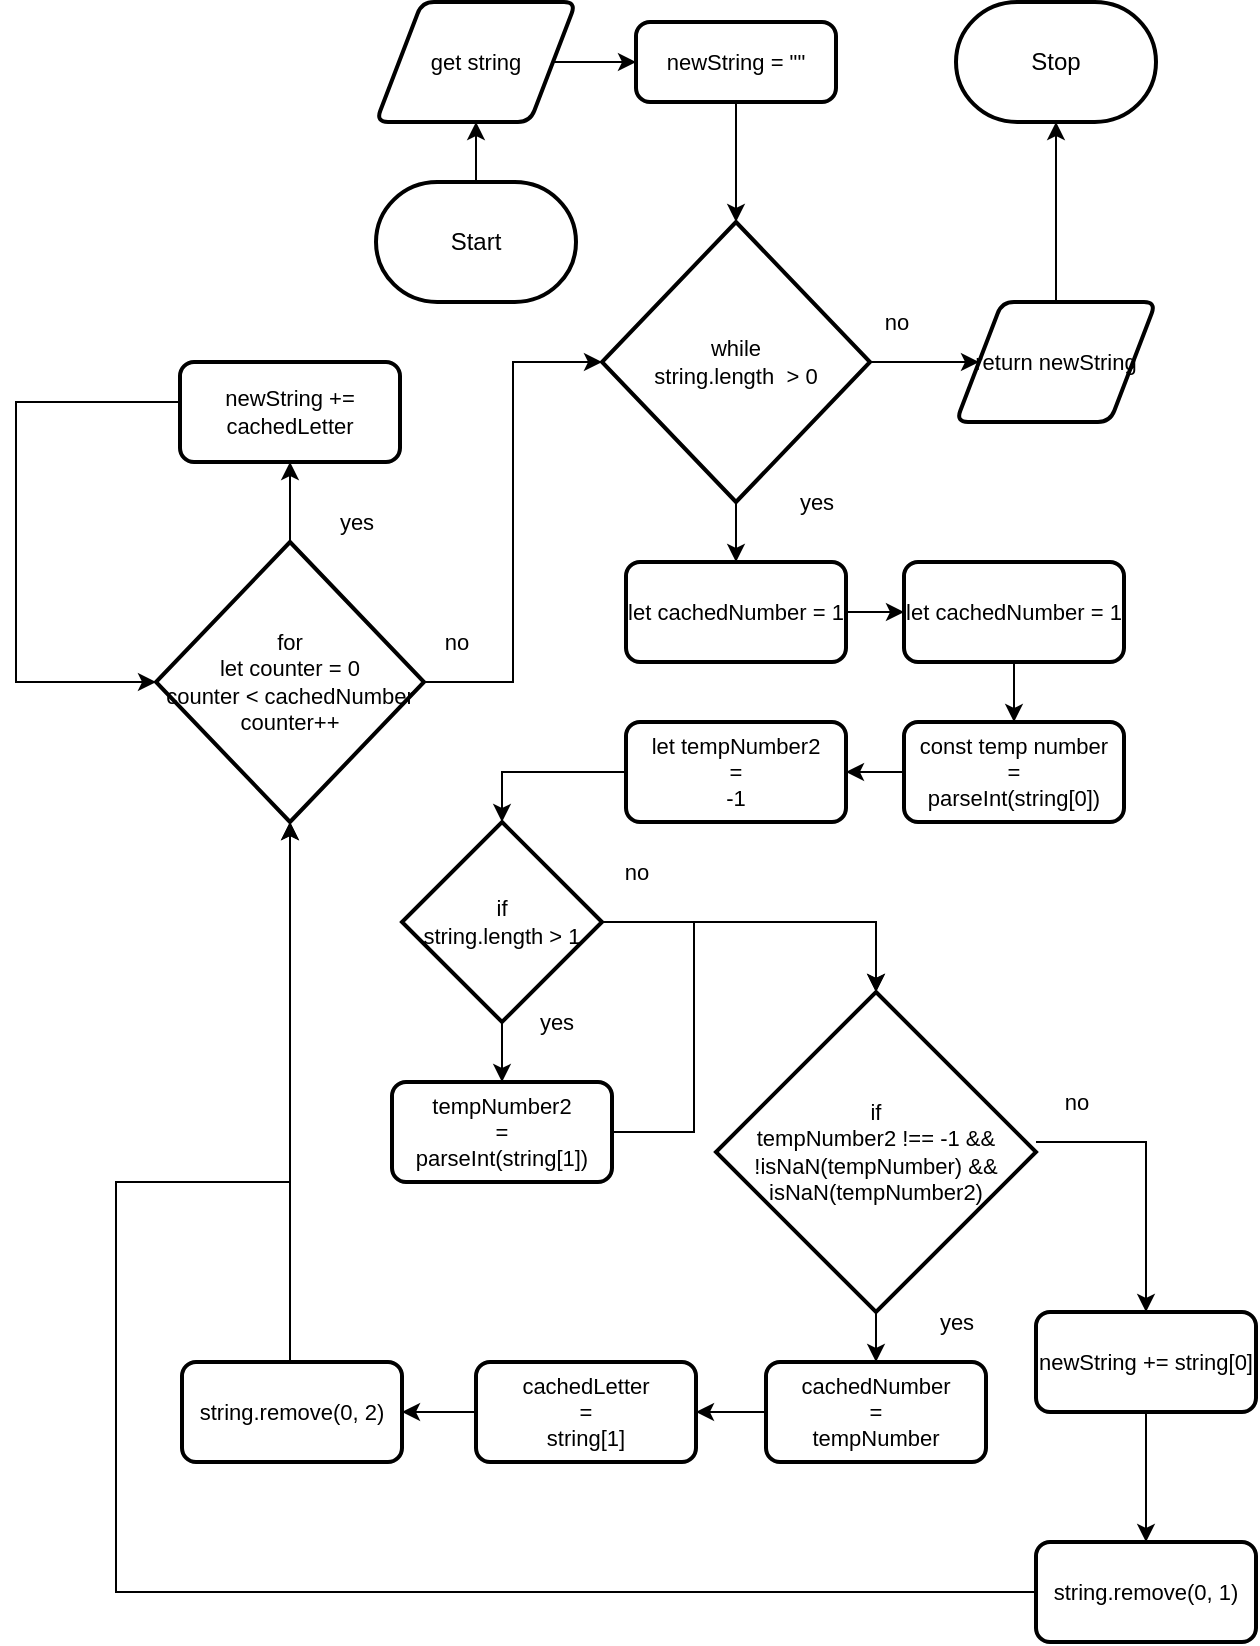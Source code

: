 <mxfile>
    <diagram id="kENTCnjrzqELPKcb2AT4" name="Page-1">
        <mxGraphModel dx="1432" dy="658" grid="1" gridSize="10" guides="1" tooltips="1" connect="1" arrows="1" fold="1" page="1" pageScale="1" pageWidth="827" pageHeight="1169" math="0" shadow="0">
            <root>
                <mxCell id="0"/>
                <mxCell id="1" parent="0"/>
                <mxCell id="10" style="edgeStyle=orthogonalEdgeStyle;shape=connector;rounded=0;html=1;labelBackgroundColor=default;strokeColor=default;fontFamily=Helvetica;fontSize=11;fontColor=default;endArrow=classic;" edge="1" parent="1" source="3" target="9">
                    <mxGeometry relative="1" as="geometry"/>
                </mxCell>
                <mxCell id="3" value="Start" style="strokeWidth=2;html=1;shape=mxgraph.flowchart.terminator;whiteSpace=wrap;" vertex="1" parent="1">
                    <mxGeometry x="150" y="360" width="100" height="60" as="geometry"/>
                </mxCell>
                <mxCell id="4" value="Stop" style="strokeWidth=2;html=1;shape=mxgraph.flowchart.terminator;whiteSpace=wrap;" vertex="1" parent="1">
                    <mxGeometry x="440" y="270" width="100" height="60" as="geometry"/>
                </mxCell>
                <mxCell id="34" style="edgeStyle=orthogonalEdgeStyle;shape=connector;rounded=0;html=1;entryX=0;entryY=0.5;entryDx=0;entryDy=0;labelBackgroundColor=default;strokeColor=default;fontFamily=Helvetica;fontSize=11;fontColor=default;endArrow=classic;" edge="1" parent="1" source="9" target="11">
                    <mxGeometry relative="1" as="geometry"/>
                </mxCell>
                <mxCell id="9" value="get string" style="shape=parallelogram;html=1;strokeWidth=2;perimeter=parallelogramPerimeter;whiteSpace=wrap;rounded=1;arcSize=12;size=0.23;fontFamily=Helvetica;fontSize=11;fontColor=default;" vertex="1" parent="1">
                    <mxGeometry x="150" y="270" width="100" height="60" as="geometry"/>
                </mxCell>
                <mxCell id="14" style="edgeStyle=orthogonalEdgeStyle;shape=connector;rounded=0;html=1;entryX=0.5;entryY=0;entryDx=0;entryDy=0;entryPerimeter=0;labelBackgroundColor=default;strokeColor=default;fontFamily=Helvetica;fontSize=11;fontColor=default;endArrow=classic;" edge="1" parent="1" source="11" target="13">
                    <mxGeometry relative="1" as="geometry"/>
                </mxCell>
                <mxCell id="11" value="newString = &quot;&quot;" style="rounded=1;whiteSpace=wrap;html=1;absoluteArcSize=1;arcSize=14;strokeWidth=2;fontFamily=Helvetica;fontSize=11;fontColor=default;" vertex="1" parent="1">
                    <mxGeometry x="280" y="280" width="100" height="40" as="geometry"/>
                </mxCell>
                <mxCell id="18" style="edgeStyle=orthogonalEdgeStyle;shape=connector;rounded=0;html=1;labelBackgroundColor=default;strokeColor=default;fontFamily=Helvetica;fontSize=11;fontColor=default;endArrow=classic;" edge="1" parent="1" source="13" target="17">
                    <mxGeometry relative="1" as="geometry"/>
                </mxCell>
                <mxCell id="60" style="edgeStyle=orthogonalEdgeStyle;shape=connector;rounded=0;html=1;entryX=0;entryY=0.5;entryDx=0;entryDy=0;labelBackgroundColor=default;strokeColor=default;fontFamily=Helvetica;fontSize=11;fontColor=default;endArrow=classic;" edge="1" parent="1" source="13" target="59">
                    <mxGeometry relative="1" as="geometry"/>
                </mxCell>
                <mxCell id="13" value="while&lt;br&gt;string.length&amp;nbsp; &amp;gt; 0" style="strokeWidth=2;html=1;shape=mxgraph.flowchart.decision;whiteSpace=wrap;fontFamily=Helvetica;fontSize=11;fontColor=default;" vertex="1" parent="1">
                    <mxGeometry x="263" y="380" width="134" height="140" as="geometry"/>
                </mxCell>
                <mxCell id="15" value="yes" style="text;html=1;align=center;verticalAlign=middle;resizable=0;points=[];autosize=1;strokeColor=none;fillColor=none;fontSize=11;fontFamily=Helvetica;fontColor=default;" vertex="1" parent="1">
                    <mxGeometry x="350" y="505" width="40" height="30" as="geometry"/>
                </mxCell>
                <mxCell id="16" value="no" style="text;html=1;align=center;verticalAlign=middle;resizable=0;points=[];autosize=1;strokeColor=none;fillColor=none;fontSize=11;fontFamily=Helvetica;fontColor=default;" vertex="1" parent="1">
                    <mxGeometry x="390" y="415" width="40" height="30" as="geometry"/>
                </mxCell>
                <mxCell id="20" style="edgeStyle=orthogonalEdgeStyle;shape=connector;rounded=0;html=1;labelBackgroundColor=default;strokeColor=default;fontFamily=Helvetica;fontSize=11;fontColor=default;endArrow=classic;" edge="1" parent="1" source="17" target="19">
                    <mxGeometry relative="1" as="geometry"/>
                </mxCell>
                <mxCell id="17" value="let cachedNumber = 1" style="rounded=1;whiteSpace=wrap;html=1;absoluteArcSize=1;arcSize=14;strokeWidth=2;fontFamily=Helvetica;fontSize=11;fontColor=default;" vertex="1" parent="1">
                    <mxGeometry x="275" y="550" width="110" height="50" as="geometry"/>
                </mxCell>
                <mxCell id="22" style="edgeStyle=orthogonalEdgeStyle;shape=connector;rounded=0;html=1;labelBackgroundColor=default;strokeColor=default;fontFamily=Helvetica;fontSize=11;fontColor=default;endArrow=classic;" edge="1" parent="1" source="19" target="21">
                    <mxGeometry relative="1" as="geometry"/>
                </mxCell>
                <mxCell id="19" value="let cachedNumber = 1" style="rounded=1;whiteSpace=wrap;html=1;absoluteArcSize=1;arcSize=14;strokeWidth=2;fontFamily=Helvetica;fontSize=11;fontColor=default;" vertex="1" parent="1">
                    <mxGeometry x="414" y="550" width="110" height="50" as="geometry"/>
                </mxCell>
                <mxCell id="24" style="edgeStyle=orthogonalEdgeStyle;shape=connector;rounded=0;html=1;labelBackgroundColor=default;strokeColor=default;fontFamily=Helvetica;fontSize=11;fontColor=default;endArrow=classic;" edge="1" parent="1" source="21" target="23">
                    <mxGeometry relative="1" as="geometry"/>
                </mxCell>
                <mxCell id="21" value="const temp number&lt;br&gt;=&lt;br&gt;parseInt(string[0])" style="rounded=1;whiteSpace=wrap;html=1;absoluteArcSize=1;arcSize=14;strokeWidth=2;fontFamily=Helvetica;fontSize=11;fontColor=default;" vertex="1" parent="1">
                    <mxGeometry x="414" y="630" width="110" height="50" as="geometry"/>
                </mxCell>
                <mxCell id="26" style="edgeStyle=orthogonalEdgeStyle;shape=connector;rounded=0;html=1;entryX=0.5;entryY=0;entryDx=0;entryDy=0;entryPerimeter=0;labelBackgroundColor=default;strokeColor=default;fontFamily=Helvetica;fontSize=11;fontColor=default;endArrow=classic;" edge="1" parent="1" source="23" target="25">
                    <mxGeometry relative="1" as="geometry"/>
                </mxCell>
                <mxCell id="23" value="let tempNumber2&lt;br&gt;=&lt;br&gt;-1" style="rounded=1;whiteSpace=wrap;html=1;absoluteArcSize=1;arcSize=14;strokeWidth=2;fontFamily=Helvetica;fontSize=11;fontColor=default;" vertex="1" parent="1">
                    <mxGeometry x="275" y="630" width="110" height="50" as="geometry"/>
                </mxCell>
                <mxCell id="29" style="edgeStyle=orthogonalEdgeStyle;shape=connector;rounded=0;html=1;labelBackgroundColor=default;strokeColor=default;fontFamily=Helvetica;fontSize=11;fontColor=default;endArrow=classic;" edge="1" parent="1" source="25" target="28">
                    <mxGeometry relative="1" as="geometry"/>
                </mxCell>
                <mxCell id="32" style="edgeStyle=orthogonalEdgeStyle;shape=connector;rounded=0;html=1;entryX=0.5;entryY=0;entryDx=0;entryDy=0;entryPerimeter=0;labelBackgroundColor=default;strokeColor=default;fontFamily=Helvetica;fontSize=11;fontColor=default;endArrow=classic;" edge="1" parent="1" source="25" target="27">
                    <mxGeometry relative="1" as="geometry"/>
                </mxCell>
                <mxCell id="25" value="if&lt;br&gt;string.length &amp;gt; 1" style="strokeWidth=2;html=1;shape=mxgraph.flowchart.decision;whiteSpace=wrap;fontFamily=Helvetica;fontSize=11;fontColor=default;" vertex="1" parent="1">
                    <mxGeometry x="163" y="680" width="100" height="100" as="geometry"/>
                </mxCell>
                <mxCell id="39" style="edgeStyle=orthogonalEdgeStyle;shape=connector;rounded=0;html=1;entryX=0.5;entryY=0;entryDx=0;entryDy=0;labelBackgroundColor=default;strokeColor=default;fontFamily=Helvetica;fontSize=11;fontColor=default;endArrow=classic;" edge="1" parent="1" source="27" target="37">
                    <mxGeometry relative="1" as="geometry"/>
                </mxCell>
                <mxCell id="47" style="edgeStyle=orthogonalEdgeStyle;shape=connector;rounded=0;html=1;entryX=0.5;entryY=0;entryDx=0;entryDy=0;labelBackgroundColor=default;strokeColor=default;fontFamily=Helvetica;fontSize=11;fontColor=default;endArrow=classic;" edge="1" parent="1" source="27" target="46">
                    <mxGeometry relative="1" as="geometry">
                        <Array as="points">
                            <mxPoint x="535" y="840"/>
                        </Array>
                    </mxGeometry>
                </mxCell>
                <mxCell id="27" value="if&lt;br&gt;tempNumber2 !== -1 &amp;amp;&amp;amp;&lt;br&gt;!isNaN(tempNumber) &amp;amp;&amp;amp;&lt;br&gt;isNaN(tempNumber2)" style="strokeWidth=2;html=1;shape=mxgraph.flowchart.decision;whiteSpace=wrap;fontFamily=Helvetica;fontSize=11;fontColor=default;" vertex="1" parent="1">
                    <mxGeometry x="320" y="765" width="160" height="160" as="geometry"/>
                </mxCell>
                <mxCell id="33" style="edgeStyle=orthogonalEdgeStyle;shape=connector;rounded=0;html=1;entryX=0.5;entryY=0;entryDx=0;entryDy=0;entryPerimeter=0;labelBackgroundColor=default;strokeColor=default;fontFamily=Helvetica;fontSize=11;fontColor=default;endArrow=classic;" edge="1" parent="1" source="28" target="27">
                    <mxGeometry relative="1" as="geometry">
                        <Array as="points">
                            <mxPoint x="309" y="835"/>
                            <mxPoint x="309" y="730"/>
                            <mxPoint x="400" y="730"/>
                        </Array>
                    </mxGeometry>
                </mxCell>
                <mxCell id="28" value="tempNumber2&lt;br&gt;=&lt;br&gt;parseInt(string[1])" style="rounded=1;whiteSpace=wrap;html=1;absoluteArcSize=1;arcSize=14;strokeWidth=2;fontFamily=Helvetica;fontSize=11;fontColor=default;" vertex="1" parent="1">
                    <mxGeometry x="158" y="810" width="110" height="50" as="geometry"/>
                </mxCell>
                <mxCell id="30" value="yes" style="text;html=1;align=center;verticalAlign=middle;resizable=0;points=[];autosize=1;strokeColor=none;fillColor=none;fontSize=11;fontFamily=Helvetica;fontColor=default;" vertex="1" parent="1">
                    <mxGeometry x="220" y="765" width="40" height="30" as="geometry"/>
                </mxCell>
                <mxCell id="31" value="no" style="text;html=1;align=center;verticalAlign=middle;resizable=0;points=[];autosize=1;strokeColor=none;fillColor=none;fontSize=11;fontFamily=Helvetica;fontColor=default;" vertex="1" parent="1">
                    <mxGeometry x="260" y="690" width="40" height="30" as="geometry"/>
                </mxCell>
                <mxCell id="35" value="yes" style="text;html=1;align=center;verticalAlign=middle;resizable=0;points=[];autosize=1;strokeColor=none;fillColor=none;fontSize=11;fontFamily=Helvetica;fontColor=default;" vertex="1" parent="1">
                    <mxGeometry x="420" y="915" width="40" height="30" as="geometry"/>
                </mxCell>
                <mxCell id="36" value="no" style="text;html=1;align=center;verticalAlign=middle;resizable=0;points=[];autosize=1;strokeColor=none;fillColor=none;fontSize=11;fontFamily=Helvetica;fontColor=default;" vertex="1" parent="1">
                    <mxGeometry x="480" y="805" width="40" height="30" as="geometry"/>
                </mxCell>
                <mxCell id="40" style="edgeStyle=orthogonalEdgeStyle;shape=connector;rounded=0;html=1;labelBackgroundColor=default;strokeColor=default;fontFamily=Helvetica;fontSize=11;fontColor=default;endArrow=classic;" edge="1" parent="1" source="37" target="38">
                    <mxGeometry relative="1" as="geometry"/>
                </mxCell>
                <mxCell id="37" value="cachedNumber&lt;br&gt;=&lt;br&gt;tempNumber" style="rounded=1;whiteSpace=wrap;html=1;absoluteArcSize=1;arcSize=14;strokeWidth=2;fontFamily=Helvetica;fontSize=11;fontColor=default;" vertex="1" parent="1">
                    <mxGeometry x="345" y="950" width="110" height="50" as="geometry"/>
                </mxCell>
                <mxCell id="42" style="edgeStyle=orthogonalEdgeStyle;shape=connector;rounded=0;html=1;labelBackgroundColor=default;strokeColor=default;fontFamily=Helvetica;fontSize=11;fontColor=default;endArrow=classic;" edge="1" parent="1" source="38" target="41">
                    <mxGeometry relative="1" as="geometry"/>
                </mxCell>
                <mxCell id="38" value="cachedLetter&lt;br&gt;=&lt;br&gt;string[1]" style="rounded=1;whiteSpace=wrap;html=1;absoluteArcSize=1;arcSize=14;strokeWidth=2;fontFamily=Helvetica;fontSize=11;fontColor=default;" vertex="1" parent="1">
                    <mxGeometry x="200" y="950" width="110" height="50" as="geometry"/>
                </mxCell>
                <mxCell id="55" style="edgeStyle=orthogonalEdgeStyle;shape=connector;rounded=0;html=1;labelBackgroundColor=default;strokeColor=default;fontFamily=Helvetica;fontSize=11;fontColor=default;endArrow=classic;" edge="1" parent="1" source="41" target="49">
                    <mxGeometry relative="1" as="geometry">
                        <Array as="points">
                            <mxPoint x="107" y="880"/>
                            <mxPoint x="107" y="880"/>
                        </Array>
                    </mxGeometry>
                </mxCell>
                <mxCell id="41" value="string.remove(0, 2)" style="rounded=1;whiteSpace=wrap;html=1;absoluteArcSize=1;arcSize=14;strokeWidth=2;fontFamily=Helvetica;fontSize=11;fontColor=default;" vertex="1" parent="1">
                    <mxGeometry x="53" y="950" width="110" height="50" as="geometry"/>
                </mxCell>
                <mxCell id="56" style="edgeStyle=orthogonalEdgeStyle;shape=connector;rounded=0;html=1;entryX=0.5;entryY=1;entryDx=0;entryDy=0;entryPerimeter=0;labelBackgroundColor=default;strokeColor=default;fontFamily=Helvetica;fontSize=11;fontColor=default;endArrow=classic;" edge="1" parent="1" source="44" target="49">
                    <mxGeometry relative="1" as="geometry">
                        <Array as="points">
                            <mxPoint x="20" y="1065"/>
                            <mxPoint x="20" y="860"/>
                            <mxPoint x="107" y="860"/>
                        </Array>
                    </mxGeometry>
                </mxCell>
                <mxCell id="44" value="string.remove(0, 1)" style="rounded=1;whiteSpace=wrap;html=1;absoluteArcSize=1;arcSize=14;strokeWidth=2;fontFamily=Helvetica;fontSize=11;fontColor=default;" vertex="1" parent="1">
                    <mxGeometry x="480" y="1040" width="110" height="50" as="geometry"/>
                </mxCell>
                <mxCell id="48" style="edgeStyle=orthogonalEdgeStyle;shape=connector;rounded=0;html=1;labelBackgroundColor=default;strokeColor=default;fontFamily=Helvetica;fontSize=11;fontColor=default;endArrow=classic;" edge="1" parent="1" source="46" target="44">
                    <mxGeometry relative="1" as="geometry"/>
                </mxCell>
                <mxCell id="46" value="newString += string[0]" style="rounded=1;whiteSpace=wrap;html=1;absoluteArcSize=1;arcSize=14;strokeWidth=2;fontFamily=Helvetica;fontSize=11;fontColor=default;" vertex="1" parent="1">
                    <mxGeometry x="480" y="925" width="110" height="50" as="geometry"/>
                </mxCell>
                <mxCell id="51" style="edgeStyle=orthogonalEdgeStyle;shape=connector;rounded=0;html=1;entryX=0.5;entryY=1;entryDx=0;entryDy=0;labelBackgroundColor=default;strokeColor=default;fontFamily=Helvetica;fontSize=11;fontColor=default;endArrow=classic;" edge="1" parent="1" source="49" target="50">
                    <mxGeometry relative="1" as="geometry"/>
                </mxCell>
                <mxCell id="57" style="edgeStyle=orthogonalEdgeStyle;shape=connector;rounded=0;html=1;entryX=0;entryY=0.5;entryDx=0;entryDy=0;entryPerimeter=0;labelBackgroundColor=default;strokeColor=default;fontFamily=Helvetica;fontSize=11;fontColor=default;endArrow=classic;" edge="1" parent="1" source="49" target="13">
                    <mxGeometry relative="1" as="geometry"/>
                </mxCell>
                <mxCell id="49" value="for&lt;br&gt;let counter = 0&lt;br&gt;counter &amp;lt; cachedNumber&lt;br&gt;counter++" style="strokeWidth=2;html=1;shape=mxgraph.flowchart.decision;whiteSpace=wrap;fontFamily=Helvetica;fontSize=11;fontColor=default;" vertex="1" parent="1">
                    <mxGeometry x="40" y="540" width="134" height="140" as="geometry"/>
                </mxCell>
                <mxCell id="52" style="edgeStyle=orthogonalEdgeStyle;shape=connector;rounded=0;html=1;entryX=0;entryY=0.5;entryDx=0;entryDy=0;entryPerimeter=0;labelBackgroundColor=default;strokeColor=default;fontFamily=Helvetica;fontSize=11;fontColor=default;endArrow=classic;" edge="1" parent="1" source="50" target="49">
                    <mxGeometry relative="1" as="geometry">
                        <Array as="points">
                            <mxPoint x="-30" y="470"/>
                            <mxPoint x="-30" y="610"/>
                        </Array>
                    </mxGeometry>
                </mxCell>
                <mxCell id="50" value="newString += cachedLetter" style="rounded=1;whiteSpace=wrap;html=1;absoluteArcSize=1;arcSize=14;strokeWidth=2;fontFamily=Helvetica;fontSize=11;fontColor=default;" vertex="1" parent="1">
                    <mxGeometry x="52" y="450" width="110" height="50" as="geometry"/>
                </mxCell>
                <mxCell id="53" value="yes" style="text;html=1;align=center;verticalAlign=middle;resizable=0;points=[];autosize=1;strokeColor=none;fillColor=none;fontSize=11;fontFamily=Helvetica;fontColor=default;" vertex="1" parent="1">
                    <mxGeometry x="120" y="515" width="40" height="30" as="geometry"/>
                </mxCell>
                <mxCell id="54" value="no" style="text;html=1;align=center;verticalAlign=middle;resizable=0;points=[];autosize=1;strokeColor=none;fillColor=none;fontSize=11;fontFamily=Helvetica;fontColor=default;" vertex="1" parent="1">
                    <mxGeometry x="170" y="575" width="40" height="30" as="geometry"/>
                </mxCell>
                <mxCell id="61" style="edgeStyle=orthogonalEdgeStyle;shape=connector;rounded=0;html=1;entryX=0.5;entryY=1;entryDx=0;entryDy=0;entryPerimeter=0;labelBackgroundColor=default;strokeColor=default;fontFamily=Helvetica;fontSize=11;fontColor=default;endArrow=classic;" edge="1" parent="1" source="59" target="4">
                    <mxGeometry relative="1" as="geometry"/>
                </mxCell>
                <mxCell id="59" value="return newString" style="shape=parallelogram;html=1;strokeWidth=2;perimeter=parallelogramPerimeter;whiteSpace=wrap;rounded=1;arcSize=12;size=0.23;fontFamily=Helvetica;fontSize=11;fontColor=default;" vertex="1" parent="1">
                    <mxGeometry x="440" y="420" width="100" height="60" as="geometry"/>
                </mxCell>
            </root>
        </mxGraphModel>
    </diagram>
</mxfile>